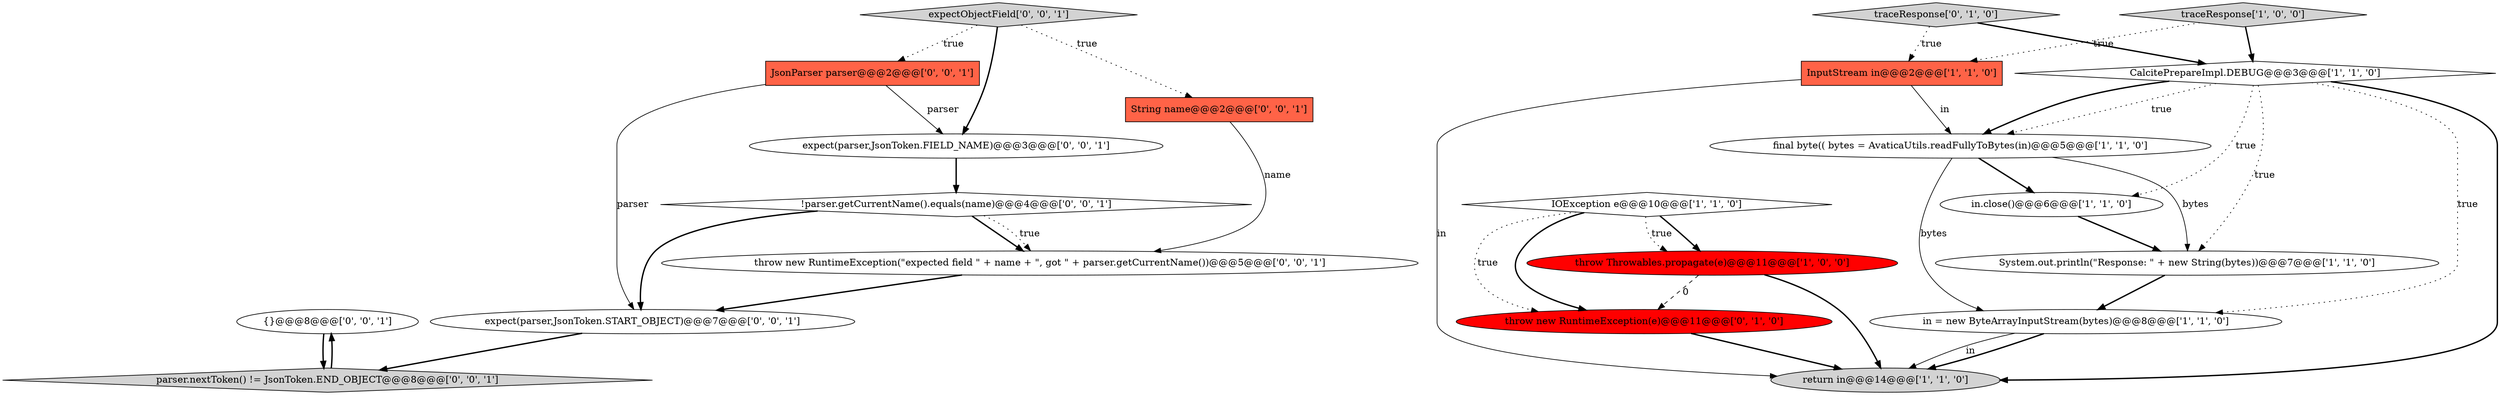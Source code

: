 digraph {
18 [style = filled, label = "{}@@@8@@@['0', '0', '1']", fillcolor = white, shape = ellipse image = "AAA0AAABBB3BBB"];
14 [style = filled, label = "expect(parser,JsonToken.FIELD_NAME)@@@3@@@['0', '0', '1']", fillcolor = white, shape = ellipse image = "AAA0AAABBB3BBB"];
5 [style = filled, label = "in.close()@@@6@@@['1', '1', '0']", fillcolor = white, shape = ellipse image = "AAA0AAABBB1BBB"];
19 [style = filled, label = "String name@@@2@@@['0', '0', '1']", fillcolor = tomato, shape = box image = "AAA0AAABBB3BBB"];
16 [style = filled, label = "JsonParser parser@@@2@@@['0', '0', '1']", fillcolor = tomato, shape = box image = "AAA0AAABBB3BBB"];
10 [style = filled, label = "traceResponse['0', '1', '0']", fillcolor = lightgray, shape = diamond image = "AAA0AAABBB2BBB"];
7 [style = filled, label = "InputStream in@@@2@@@['1', '1', '0']", fillcolor = tomato, shape = box image = "AAA0AAABBB1BBB"];
6 [style = filled, label = "throw Throwables.propagate(e)@@@11@@@['1', '0', '0']", fillcolor = red, shape = ellipse image = "AAA1AAABBB1BBB"];
20 [style = filled, label = "!parser.getCurrentName().equals(name)@@@4@@@['0', '0', '1']", fillcolor = white, shape = diamond image = "AAA0AAABBB3BBB"];
11 [style = filled, label = "throw new RuntimeException(e)@@@11@@@['0', '1', '0']", fillcolor = red, shape = ellipse image = "AAA1AAABBB2BBB"];
8 [style = filled, label = "return in@@@14@@@['1', '1', '0']", fillcolor = lightgray, shape = ellipse image = "AAA0AAABBB1BBB"];
9 [style = filled, label = "traceResponse['1', '0', '0']", fillcolor = lightgray, shape = diamond image = "AAA0AAABBB1BBB"];
3 [style = filled, label = "final byte(( bytes = AvaticaUtils.readFullyToBytes(in)@@@5@@@['1', '1', '0']", fillcolor = white, shape = ellipse image = "AAA0AAABBB1BBB"];
17 [style = filled, label = "expectObjectField['0', '0', '1']", fillcolor = lightgray, shape = diamond image = "AAA0AAABBB3BBB"];
13 [style = filled, label = "parser.nextToken() != JsonToken.END_OBJECT@@@8@@@['0', '0', '1']", fillcolor = lightgray, shape = diamond image = "AAA0AAABBB3BBB"];
15 [style = filled, label = "throw new RuntimeException(\"expected field \" + name + \", got \" + parser.getCurrentName())@@@5@@@['0', '0', '1']", fillcolor = white, shape = ellipse image = "AAA0AAABBB3BBB"];
1 [style = filled, label = "IOException e@@@10@@@['1', '1', '0']", fillcolor = white, shape = diamond image = "AAA0AAABBB1BBB"];
12 [style = filled, label = "expect(parser,JsonToken.START_OBJECT)@@@7@@@['0', '0', '1']", fillcolor = white, shape = ellipse image = "AAA0AAABBB3BBB"];
2 [style = filled, label = "System.out.println(\"Response: \" + new String(bytes))@@@7@@@['1', '1', '0']", fillcolor = white, shape = ellipse image = "AAA0AAABBB1BBB"];
0 [style = filled, label = "in = new ByteArrayInputStream(bytes)@@@8@@@['1', '1', '0']", fillcolor = white, shape = ellipse image = "AAA0AAABBB1BBB"];
4 [style = filled, label = "CalcitePrepareImpl.DEBUG@@@3@@@['1', '1', '0']", fillcolor = white, shape = diamond image = "AAA0AAABBB1BBB"];
4->5 [style = dotted, label="true"];
4->3 [style = bold, label=""];
9->4 [style = bold, label=""];
4->0 [style = dotted, label="true"];
1->11 [style = dotted, label="true"];
7->3 [style = solid, label="in"];
6->11 [style = dashed, label="0"];
3->0 [style = solid, label="bytes"];
19->15 [style = solid, label="name"];
16->14 [style = solid, label="parser"];
0->8 [style = solid, label="in"];
1->11 [style = bold, label=""];
17->16 [style = dotted, label="true"];
12->13 [style = bold, label=""];
5->2 [style = bold, label=""];
3->5 [style = bold, label=""];
2->0 [style = bold, label=""];
1->6 [style = bold, label=""];
4->3 [style = dotted, label="true"];
16->12 [style = solid, label="parser"];
17->14 [style = bold, label=""];
6->8 [style = bold, label=""];
20->12 [style = bold, label=""];
17->19 [style = dotted, label="true"];
0->8 [style = bold, label=""];
18->13 [style = bold, label=""];
10->4 [style = bold, label=""];
10->7 [style = dotted, label="true"];
1->6 [style = dotted, label="true"];
4->8 [style = bold, label=""];
11->8 [style = bold, label=""];
15->12 [style = bold, label=""];
3->2 [style = solid, label="bytes"];
9->7 [style = dotted, label="true"];
20->15 [style = bold, label=""];
4->2 [style = dotted, label="true"];
20->15 [style = dotted, label="true"];
13->18 [style = bold, label=""];
14->20 [style = bold, label=""];
7->8 [style = solid, label="in"];
}
